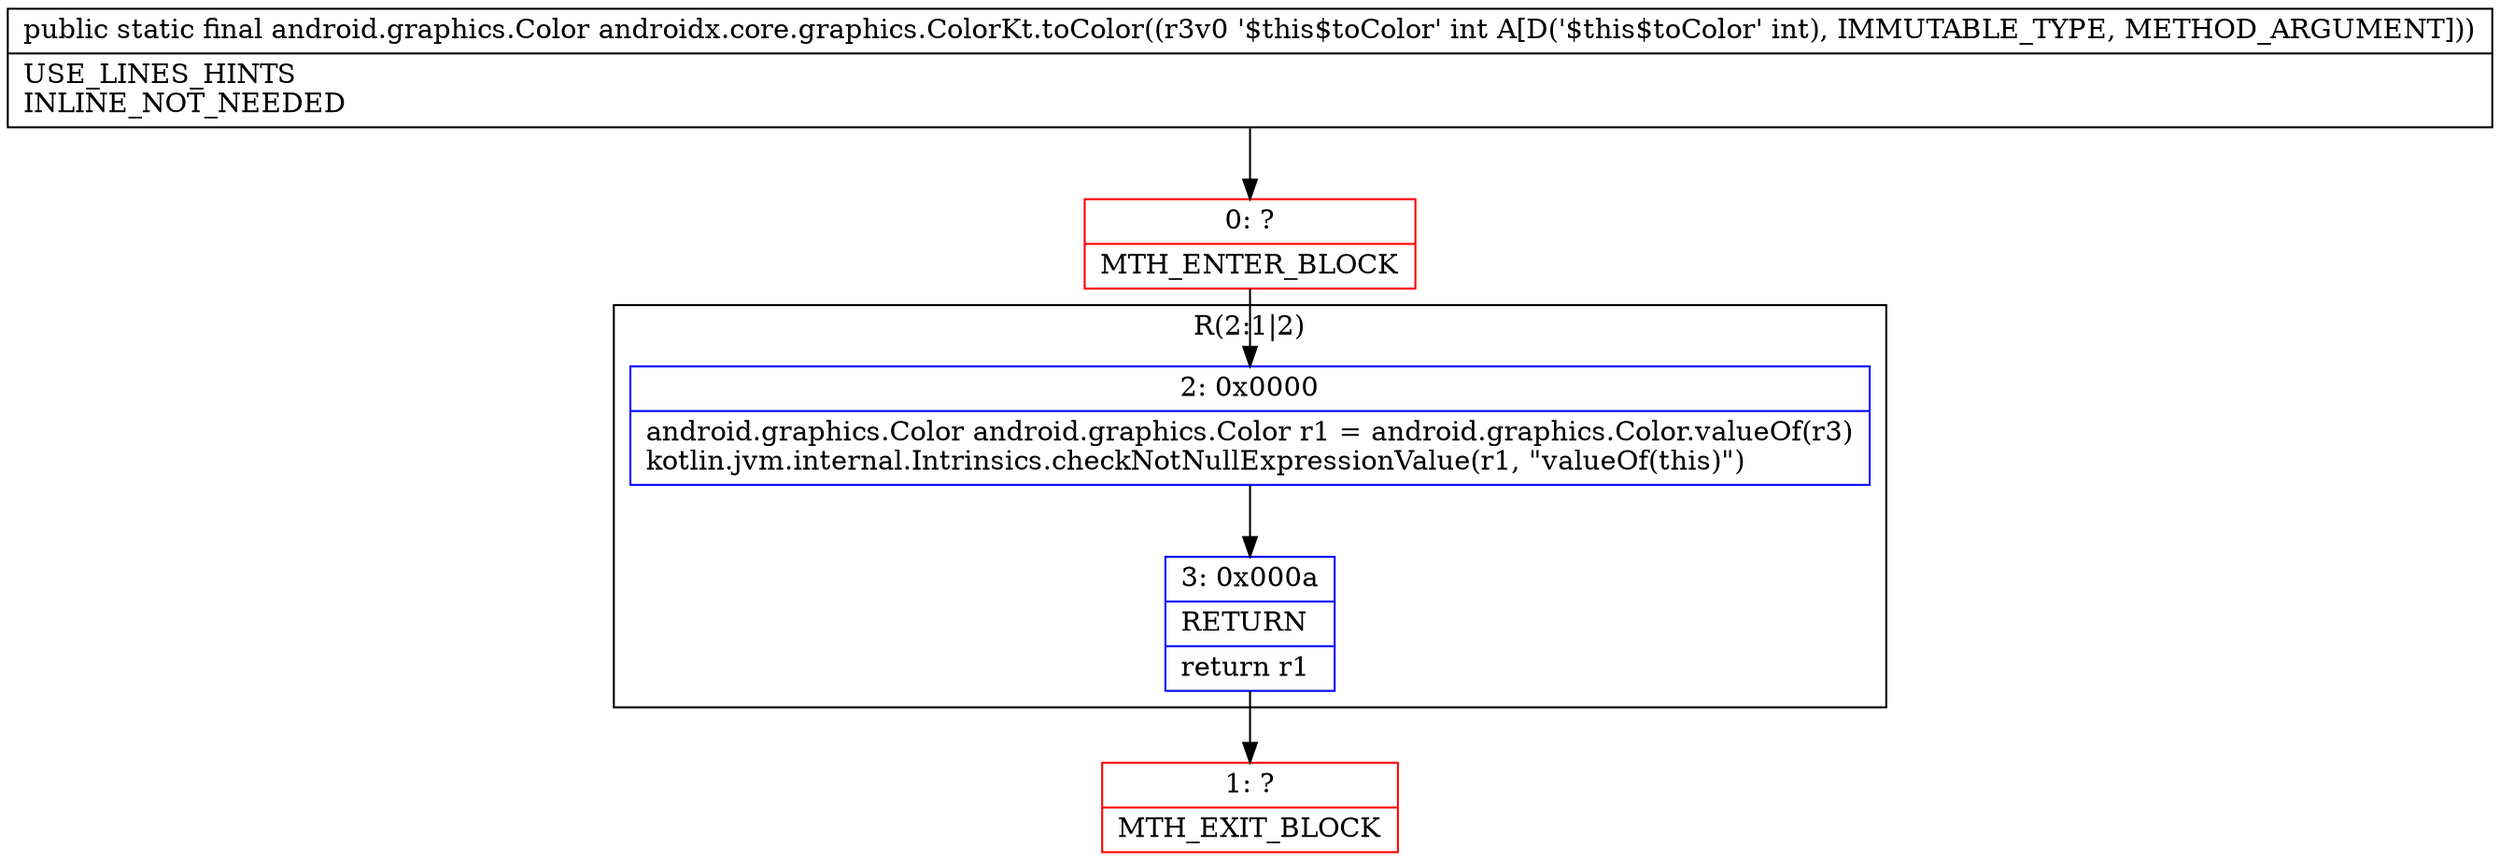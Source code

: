 digraph "CFG forandroidx.core.graphics.ColorKt.toColor(I)Landroid\/graphics\/Color;" {
subgraph cluster_Region_353697858 {
label = "R(2:1|2)";
node [shape=record,color=blue];
Node_2 [shape=record,label="{2\:\ 0x0000|android.graphics.Color android.graphics.Color r1 = android.graphics.Color.valueOf(r3)\lkotlin.jvm.internal.Intrinsics.checkNotNullExpressionValue(r1, \"valueOf(this)\")\l}"];
Node_3 [shape=record,label="{3\:\ 0x000a|RETURN\l|return r1\l}"];
}
Node_0 [shape=record,color=red,label="{0\:\ ?|MTH_ENTER_BLOCK\l}"];
Node_1 [shape=record,color=red,label="{1\:\ ?|MTH_EXIT_BLOCK\l}"];
MethodNode[shape=record,label="{public static final android.graphics.Color androidx.core.graphics.ColorKt.toColor((r3v0 '$this$toColor' int A[D('$this$toColor' int), IMMUTABLE_TYPE, METHOD_ARGUMENT]))  | USE_LINES_HINTS\lINLINE_NOT_NEEDED\l}"];
MethodNode -> Node_0;Node_2 -> Node_3;
Node_3 -> Node_1;
Node_0 -> Node_2;
}

